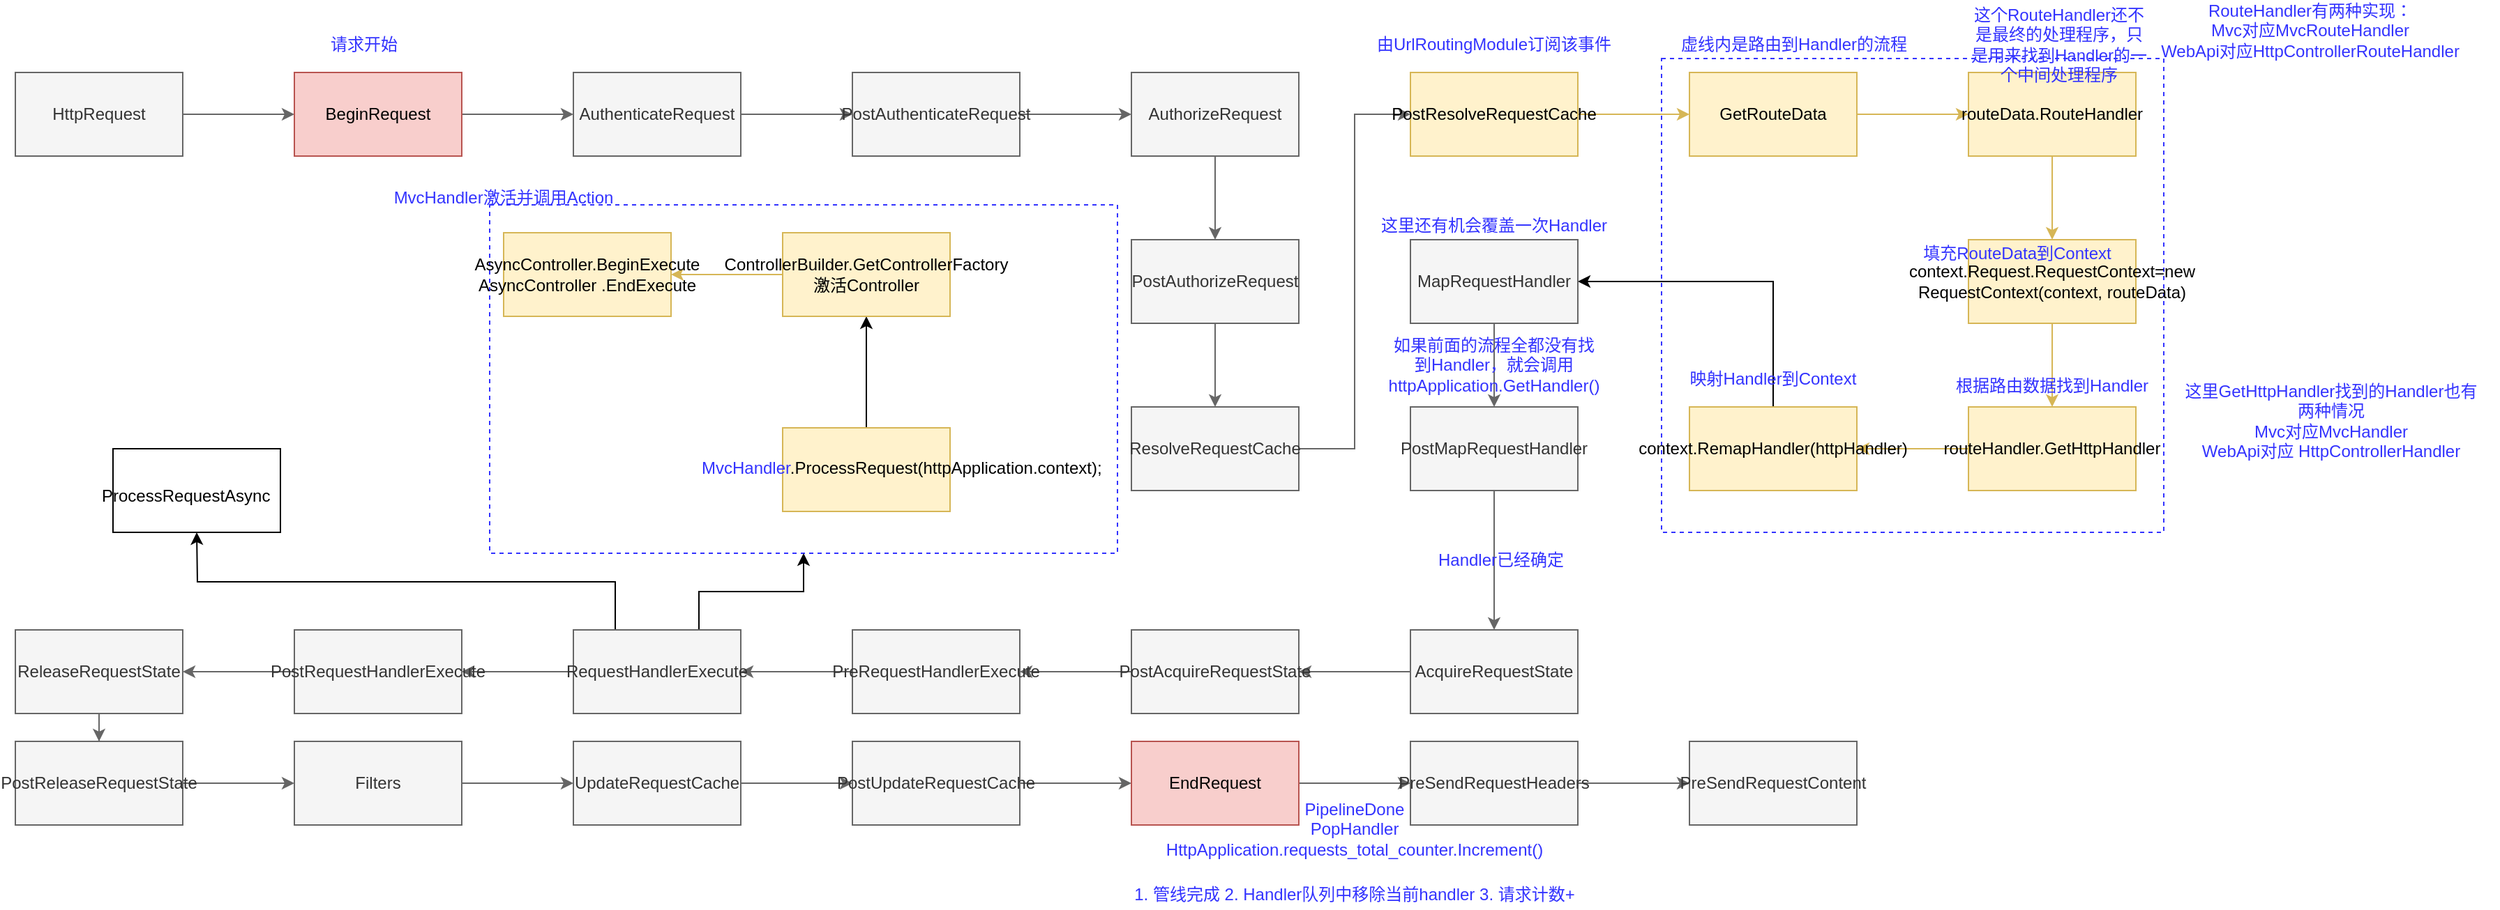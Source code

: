 <mxfile version="12.1.0" type="github" pages="1"><diagram id="ivOXmlOyjrkixMczFJsX" name="Page-1"><mxGraphModel dx="906" dy="1490" grid="1" gridSize="10" guides="1" tooltips="1" connect="1" arrows="1" fold="1" page="1" pageScale="1" pageWidth="1600" pageHeight="900" math="0" shadow="0"><root><mxCell id="0"/><mxCell id="1" parent="0"/><mxCell id="cHqAUBJOy2fZtPv6QNGA-69" value="" style="rounded=0;whiteSpace=wrap;html=1;dashed=1;strokeColor=#3333FF;fillColor=none;fontColor=#3333FF;" parent="1" vertex="1"><mxGeometry x="380" y="135" width="450" height="250" as="geometry"/></mxCell><mxCell id="cHqAUBJOy2fZtPv6QNGA-51" value="" style="rounded=0;whiteSpace=wrap;html=1;fillColor=none;dashed=1;strokeColor=#3333FF;" parent="1" vertex="1"><mxGeometry x="1220" y="30" width="360" height="340" as="geometry"/></mxCell><mxCell id="wByduMAvmVtDEDCS51Q_-6" value="" style="edgeStyle=orthogonalEdgeStyle;rounded=0;orthogonalLoop=1;jettySize=auto;html=1;fillColor=#f5f5f5;strokeColor=#666666;" parent="1" source="wByduMAvmVtDEDCS51Q_-4" target="wByduMAvmVtDEDCS51Q_-5" edge="1"><mxGeometry relative="1" as="geometry"/></mxCell><mxCell id="wByduMAvmVtDEDCS51Q_-4" value="HttpRequest" style="rounded=0;whiteSpace=wrap;html=1;fillColor=#f5f5f5;align=center;strokeColor=#666666;fontColor=#333333;" parent="1" vertex="1"><mxGeometry x="40" y="40" width="120" height="60" as="geometry"/></mxCell><mxCell id="wByduMAvmVtDEDCS51Q_-8" value="" style="edgeStyle=orthogonalEdgeStyle;rounded=0;orthogonalLoop=1;jettySize=auto;html=1;fillColor=#f5f5f5;strokeColor=#666666;" parent="1" source="wByduMAvmVtDEDCS51Q_-5" target="wByduMAvmVtDEDCS51Q_-7" edge="1"><mxGeometry relative="1" as="geometry"/></mxCell><mxCell id="wByduMAvmVtDEDCS51Q_-5" value="BeginRequest" style="rounded=0;whiteSpace=wrap;html=1;fillColor=#f8cecc;align=center;strokeColor=#b85450;" parent="1" vertex="1"><mxGeometry x="240" y="40" width="120" height="60" as="geometry"/></mxCell><mxCell id="wByduMAvmVtDEDCS51Q_-10" value="" style="edgeStyle=orthogonalEdgeStyle;rounded=0;orthogonalLoop=1;jettySize=auto;html=1;fillColor=#f5f5f5;strokeColor=#666666;" parent="1" source="wByduMAvmVtDEDCS51Q_-7" target="wByduMAvmVtDEDCS51Q_-9" edge="1"><mxGeometry relative="1" as="geometry"/></mxCell><mxCell id="wByduMAvmVtDEDCS51Q_-7" value="AuthenticateRequest" style="rounded=0;whiteSpace=wrap;html=1;fillColor=#f5f5f5;align=center;strokeColor=#666666;fontColor=#333333;" parent="1" vertex="1"><mxGeometry x="440" y="40" width="120" height="60" as="geometry"/></mxCell><mxCell id="wByduMAvmVtDEDCS51Q_-12" value="" style="edgeStyle=orthogonalEdgeStyle;rounded=0;orthogonalLoop=1;jettySize=auto;html=1;fillColor=#f5f5f5;strokeColor=#666666;" parent="1" source="wByduMAvmVtDEDCS51Q_-9" target="wByduMAvmVtDEDCS51Q_-11" edge="1"><mxGeometry relative="1" as="geometry"/></mxCell><mxCell id="wByduMAvmVtDEDCS51Q_-9" value="PostAuthenticateRequest" style="rounded=0;whiteSpace=wrap;html=1;fillColor=#f5f5f5;align=center;strokeColor=#666666;fontColor=#333333;" parent="1" vertex="1"><mxGeometry x="640" y="40" width="120" height="60" as="geometry"/></mxCell><mxCell id="cHqAUBJOy2fZtPv6QNGA-33" value="" style="edgeStyle=orthogonalEdgeStyle;rounded=0;orthogonalLoop=1;jettySize=auto;html=1;fillColor=#f5f5f5;strokeColor=#666666;" parent="1" source="wByduMAvmVtDEDCS51Q_-11" target="wByduMAvmVtDEDCS51Q_-13" edge="1"><mxGeometry relative="1" as="geometry"/></mxCell><mxCell id="wByduMAvmVtDEDCS51Q_-11" value="AuthorizeRequest" style="rounded=0;whiteSpace=wrap;html=1;fillColor=#f5f5f5;align=center;strokeColor=#666666;fontColor=#333333;" parent="1" vertex="1"><mxGeometry x="840" y="40" width="120" height="60" as="geometry"/></mxCell><mxCell id="cHqAUBJOy2fZtPv6QNGA-34" value="" style="edgeStyle=orthogonalEdgeStyle;rounded=0;orthogonalLoop=1;jettySize=auto;html=1;fillColor=#f5f5f5;strokeColor=#666666;" parent="1" source="wByduMAvmVtDEDCS51Q_-13" target="wByduMAvmVtDEDCS51Q_-16" edge="1"><mxGeometry relative="1" as="geometry"/></mxCell><mxCell id="wByduMAvmVtDEDCS51Q_-13" value="PostAuthorizeRequest" style="rounded=0;whiteSpace=wrap;html=1;fillColor=#f5f5f5;align=center;strokeColor=#666666;fontColor=#333333;" parent="1" vertex="1"><mxGeometry x="840" y="160" width="120" height="60" as="geometry"/></mxCell><mxCell id="cHqAUBJOy2fZtPv6QNGA-35" style="edgeStyle=orthogonalEdgeStyle;rounded=0;orthogonalLoop=1;jettySize=auto;html=1;entryX=0;entryY=0.5;entryDx=0;entryDy=0;fillColor=#f5f5f5;strokeColor=#666666;" parent="1" source="wByduMAvmVtDEDCS51Q_-16" target="wByduMAvmVtDEDCS51Q_-18" edge="1"><mxGeometry relative="1" as="geometry"/></mxCell><mxCell id="wByduMAvmVtDEDCS51Q_-16" value="ResolveRequestCache" style="rounded=0;whiteSpace=wrap;html=1;fillColor=#f5f5f5;align=center;strokeColor=#666666;fontColor=#333333;" parent="1" vertex="1"><mxGeometry x="840" y="280" width="120" height="60" as="geometry"/></mxCell><mxCell id="cHqAUBJOy2fZtPv6QNGA-38" value="" style="edgeStyle=orthogonalEdgeStyle;rounded=0;orthogonalLoop=1;jettySize=auto;html=1;fillColor=#fff2cc;strokeColor=#d6b656;" parent="1" source="wByduMAvmVtDEDCS51Q_-18" target="cHqAUBJOy2fZtPv6QNGA-37" edge="1"><mxGeometry relative="1" as="geometry"/></mxCell><mxCell id="wByduMAvmVtDEDCS51Q_-18" value="PostResolveRequestCache" style="rounded=0;whiteSpace=wrap;html=1;fillColor=#fff2cc;align=center;strokeColor=#d6b656;" parent="1" vertex="1"><mxGeometry x="1040" y="40" width="120" height="60" as="geometry"/></mxCell><mxCell id="cHqAUBJOy2fZtPv6QNGA-40" value="" style="edgeStyle=orthogonalEdgeStyle;rounded=0;orthogonalLoop=1;jettySize=auto;html=1;fillColor=#fff2cc;strokeColor=#d6b656;" parent="1" source="cHqAUBJOy2fZtPv6QNGA-37" target="cHqAUBJOy2fZtPv6QNGA-39" edge="1"><mxGeometry relative="1" as="geometry"/></mxCell><mxCell id="cHqAUBJOy2fZtPv6QNGA-37" value="GetRouteData" style="rounded=0;whiteSpace=wrap;html=1;fillColor=#fff2cc;align=center;strokeColor=#d6b656;" parent="1" vertex="1"><mxGeometry x="1240" y="40" width="120" height="60" as="geometry"/></mxCell><mxCell id="cHqAUBJOy2fZtPv6QNGA-42" value="" style="edgeStyle=orthogonalEdgeStyle;rounded=0;orthogonalLoop=1;jettySize=auto;html=1;fillColor=#fff2cc;strokeColor=#d6b656;" parent="1" source="cHqAUBJOy2fZtPv6QNGA-39" target="cHqAUBJOy2fZtPv6QNGA-41" edge="1"><mxGeometry relative="1" as="geometry"/></mxCell><mxCell id="cHqAUBJOy2fZtPv6QNGA-39" value="routeData.RouteHandler" style="rounded=0;whiteSpace=wrap;html=1;fillColor=#fff2cc;align=center;strokeColor=#d6b656;" parent="1" vertex="1"><mxGeometry x="1440" y="40" width="120" height="60" as="geometry"/></mxCell><mxCell id="cHqAUBJOy2fZtPv6QNGA-44" value="" style="edgeStyle=orthogonalEdgeStyle;rounded=0;orthogonalLoop=1;jettySize=auto;html=1;fillColor=#fff2cc;strokeColor=#d6b656;" parent="1" source="cHqAUBJOy2fZtPv6QNGA-41" target="cHqAUBJOy2fZtPv6QNGA-43" edge="1"><mxGeometry relative="1" as="geometry"/></mxCell><mxCell id="cHqAUBJOy2fZtPv6QNGA-41" value="context.Request.RequestContext=new RequestContext(context, routeData)" style="rounded=0;whiteSpace=wrap;html=1;fillColor=#fff2cc;align=center;strokeColor=#d6b656;" parent="1" vertex="1"><mxGeometry x="1440" y="160" width="120" height="60" as="geometry"/></mxCell><mxCell id="cHqAUBJOy2fZtPv6QNGA-46" value="" style="edgeStyle=orthogonalEdgeStyle;rounded=0;orthogonalLoop=1;jettySize=auto;html=1;fillColor=#fff2cc;strokeColor=#d6b656;" parent="1" source="cHqAUBJOy2fZtPv6QNGA-43" target="cHqAUBJOy2fZtPv6QNGA-45" edge="1"><mxGeometry relative="1" as="geometry"/></mxCell><mxCell id="cHqAUBJOy2fZtPv6QNGA-43" value="routeHandler.GetHttpHandler" style="rounded=0;whiteSpace=wrap;html=1;fillColor=#fff2cc;align=center;strokeColor=#d6b656;" parent="1" vertex="1"><mxGeometry x="1440" y="280" width="120" height="60" as="geometry"/></mxCell><mxCell id="cHqAUBJOy2fZtPv6QNGA-49" style="edgeStyle=orthogonalEdgeStyle;rounded=0;orthogonalLoop=1;jettySize=auto;html=1;entryX=1;entryY=0.5;entryDx=0;entryDy=0;" parent="1" source="cHqAUBJOy2fZtPv6QNGA-45" target="cHqAUBJOy2fZtPv6QNGA-3" edge="1"><mxGeometry relative="1" as="geometry"><Array as="points"><mxPoint x="1300" y="190"/></Array></mxGeometry></mxCell><mxCell id="cHqAUBJOy2fZtPv6QNGA-45" value="context.RemapHandler(httpHandler)" style="rounded=0;whiteSpace=wrap;html=1;fillColor=#fff2cc;align=center;strokeColor=#d6b656;" parent="1" vertex="1"><mxGeometry x="1240" y="280" width="120" height="60" as="geometry"/></mxCell><mxCell id="cHqAUBJOy2fZtPv6QNGA-6" value="" style="edgeStyle=orthogonalEdgeStyle;rounded=0;orthogonalLoop=1;jettySize=auto;html=1;fillColor=#f5f5f5;strokeColor=#666666;" parent="1" source="cHqAUBJOy2fZtPv6QNGA-3" target="cHqAUBJOy2fZtPv6QNGA-5" edge="1"><mxGeometry relative="1" as="geometry"/></mxCell><mxCell id="cHqAUBJOy2fZtPv6QNGA-3" value="MapRequestHandler" style="rounded=0;whiteSpace=wrap;html=1;fillColor=#f5f5f5;align=center;strokeColor=#666666;fontColor=#333333;" parent="1" vertex="1"><mxGeometry x="1040" y="160" width="120" height="60" as="geometry"/></mxCell><mxCell id="cHqAUBJOy2fZtPv6QNGA-8" value="" style="edgeStyle=orthogonalEdgeStyle;rounded=0;orthogonalLoop=1;jettySize=auto;html=1;fillColor=#f5f5f5;strokeColor=#666666;" parent="1" source="cHqAUBJOy2fZtPv6QNGA-5" target="cHqAUBJOy2fZtPv6QNGA-7" edge="1"><mxGeometry relative="1" as="geometry"/></mxCell><mxCell id="cHqAUBJOy2fZtPv6QNGA-5" value="PostMapRequestHandler" style="rounded=0;whiteSpace=wrap;html=1;fillColor=#f5f5f5;align=center;strokeColor=#666666;fontColor=#333333;" parent="1" vertex="1"><mxGeometry x="1040" y="280" width="120" height="60" as="geometry"/></mxCell><mxCell id="cHqAUBJOy2fZtPv6QNGA-10" value="" style="edgeStyle=orthogonalEdgeStyle;rounded=0;orthogonalLoop=1;jettySize=auto;html=1;fillColor=#f5f5f5;strokeColor=#666666;" parent="1" source="cHqAUBJOy2fZtPv6QNGA-7" target="cHqAUBJOy2fZtPv6QNGA-9" edge="1"><mxGeometry relative="1" as="geometry"/></mxCell><mxCell id="cHqAUBJOy2fZtPv6QNGA-7" value="AcquireRequestState" style="rounded=0;whiteSpace=wrap;html=1;fillColor=#f5f5f5;align=center;strokeColor=#666666;fontColor=#333333;" parent="1" vertex="1"><mxGeometry x="1040" y="440" width="120" height="60" as="geometry"/></mxCell><mxCell id="cHqAUBJOy2fZtPv6QNGA-12" value="" style="edgeStyle=orthogonalEdgeStyle;rounded=0;orthogonalLoop=1;jettySize=auto;html=1;fillColor=#f5f5f5;strokeColor=#666666;" parent="1" source="cHqAUBJOy2fZtPv6QNGA-9" target="cHqAUBJOy2fZtPv6QNGA-11" edge="1"><mxGeometry relative="1" as="geometry"/></mxCell><mxCell id="cHqAUBJOy2fZtPv6QNGA-9" value="PostAcquireRequestState" style="rounded=0;whiteSpace=wrap;html=1;fillColor=#f5f5f5;align=center;strokeColor=#666666;fontColor=#333333;" parent="1" vertex="1"><mxGeometry x="840" y="440" width="120" height="60" as="geometry"/></mxCell><mxCell id="cHqAUBJOy2fZtPv6QNGA-14" value="" style="edgeStyle=orthogonalEdgeStyle;rounded=0;orthogonalLoop=1;jettySize=auto;html=1;fillColor=#f5f5f5;strokeColor=#666666;" parent="1" source="cHqAUBJOy2fZtPv6QNGA-11" target="cHqAUBJOy2fZtPv6QNGA-13" edge="1"><mxGeometry relative="1" as="geometry"/></mxCell><mxCell id="cHqAUBJOy2fZtPv6QNGA-11" value="PreRequestHandlerExecute" style="rounded=0;whiteSpace=wrap;html=1;fillColor=#f5f5f5;align=center;strokeColor=#666666;fontColor=#333333;" parent="1" vertex="1"><mxGeometry x="640" y="440" width="120" height="60" as="geometry"/></mxCell><mxCell id="cHqAUBJOy2fZtPv6QNGA-16" value="" style="edgeStyle=orthogonalEdgeStyle;rounded=0;orthogonalLoop=1;jettySize=auto;html=1;fillColor=#f5f5f5;strokeColor=#666666;" parent="1" source="cHqAUBJOy2fZtPv6QNGA-13" target="cHqAUBJOy2fZtPv6QNGA-15" edge="1"><mxGeometry relative="1" as="geometry"/></mxCell><mxCell id="cHqAUBJOy2fZtPv6QNGA-58" value="" style="edgeStyle=orthogonalEdgeStyle;rounded=0;orthogonalLoop=1;jettySize=auto;html=1;fontColor=#3333FF;exitX=0.75;exitY=0;exitDx=0;exitDy=0;" parent="1" source="cHqAUBJOy2fZtPv6QNGA-13" target="cHqAUBJOy2fZtPv6QNGA-69" edge="1"><mxGeometry relative="1" as="geometry"><Array as="points"/></mxGeometry></mxCell><mxCell id="DjkRwyKqZj0cm9yX4KQR-3" style="edgeStyle=orthogonalEdgeStyle;rounded=0;orthogonalLoop=1;jettySize=auto;html=1;exitX=0.25;exitY=0;exitDx=0;exitDy=0;" edge="1" parent="1" source="cHqAUBJOy2fZtPv6QNGA-13"><mxGeometry relative="1" as="geometry"><mxPoint x="170" y="370" as="targetPoint"/></mxGeometry></mxCell><mxCell id="cHqAUBJOy2fZtPv6QNGA-13" value="RequestHandlerExecute" style="rounded=0;whiteSpace=wrap;html=1;fillColor=#f5f5f5;align=center;strokeColor=#666666;fontColor=#333333;" parent="1" vertex="1"><mxGeometry x="440" y="440" width="120" height="60" as="geometry"/></mxCell><mxCell id="cHqAUBJOy2fZtPv6QNGA-60" value="" style="edgeStyle=orthogonalEdgeStyle;rounded=0;orthogonalLoop=1;jettySize=auto;html=1;fontColor=#3333FF;" parent="1" source="cHqAUBJOy2fZtPv6QNGA-57" edge="1"><mxGeometry relative="1" as="geometry"><mxPoint x="650" y="215" as="targetPoint"/></mxGeometry></mxCell><mxCell id="cHqAUBJOy2fZtPv6QNGA-57" value="&lt;pre style=&quot;background-color: rgb(43 , 43 , 43) ; font-size: 9pt ; font-family: &amp;#34;menlo&amp;#34; ; color: rgb(169 , 183 , 198)&quot;&gt;&lt;br&gt;&lt;/pre&gt;" style="rounded=0;whiteSpace=wrap;html=1;fillColor=#fff2cc;align=center;strokeColor=#d6b656;" parent="1" vertex="1"><mxGeometry x="590" y="295" width="120" height="60" as="geometry"/></mxCell><mxCell id="cHqAUBJOy2fZtPv6QNGA-18" value="" style="edgeStyle=orthogonalEdgeStyle;rounded=0;orthogonalLoop=1;jettySize=auto;html=1;fillColor=#f5f5f5;strokeColor=#666666;" parent="1" source="cHqAUBJOy2fZtPv6QNGA-15" target="cHqAUBJOy2fZtPv6QNGA-17" edge="1"><mxGeometry relative="1" as="geometry"/></mxCell><mxCell id="cHqAUBJOy2fZtPv6QNGA-15" value="PostRequestHandlerExecute" style="rounded=0;whiteSpace=wrap;html=1;fillColor=#f5f5f5;align=center;strokeColor=#666666;fontColor=#333333;" parent="1" vertex="1"><mxGeometry x="240" y="440" width="120" height="60" as="geometry"/></mxCell><mxCell id="cHqAUBJOy2fZtPv6QNGA-20" value="" style="edgeStyle=orthogonalEdgeStyle;rounded=0;orthogonalLoop=1;jettySize=auto;html=1;fillColor=#f5f5f5;strokeColor=#666666;" parent="1" source="cHqAUBJOy2fZtPv6QNGA-17" target="cHqAUBJOy2fZtPv6QNGA-19" edge="1"><mxGeometry relative="1" as="geometry"/></mxCell><mxCell id="cHqAUBJOy2fZtPv6QNGA-17" value="ReleaseRequestState" style="rounded=0;whiteSpace=wrap;html=1;fillColor=#f5f5f5;align=center;strokeColor=#666666;fontColor=#333333;" parent="1" vertex="1"><mxGeometry x="40" y="440" width="120" height="60" as="geometry"/></mxCell><mxCell id="cHqAUBJOy2fZtPv6QNGA-22" value="" style="edgeStyle=orthogonalEdgeStyle;rounded=0;orthogonalLoop=1;jettySize=auto;html=1;fillColor=#f5f5f5;strokeColor=#666666;" parent="1" source="cHqAUBJOy2fZtPv6QNGA-19" target="cHqAUBJOy2fZtPv6QNGA-21" edge="1"><mxGeometry relative="1" as="geometry"/></mxCell><mxCell id="cHqAUBJOy2fZtPv6QNGA-19" value="PostReleaseRequestState" style="rounded=0;whiteSpace=wrap;html=1;fillColor=#f5f5f5;align=center;strokeColor=#666666;fontColor=#333333;" parent="1" vertex="1"><mxGeometry x="40" y="520" width="120" height="60" as="geometry"/></mxCell><mxCell id="cHqAUBJOy2fZtPv6QNGA-24" value="" style="edgeStyle=orthogonalEdgeStyle;rounded=0;orthogonalLoop=1;jettySize=auto;html=1;fillColor=#f5f5f5;strokeColor=#666666;" parent="1" source="cHqAUBJOy2fZtPv6QNGA-21" target="cHqAUBJOy2fZtPv6QNGA-23" edge="1"><mxGeometry relative="1" as="geometry"/></mxCell><mxCell id="cHqAUBJOy2fZtPv6QNGA-21" value="Filters" style="rounded=0;whiteSpace=wrap;html=1;fillColor=#f5f5f5;align=center;strokeColor=#666666;fontColor=#333333;" parent="1" vertex="1"><mxGeometry x="240" y="520" width="120" height="60" as="geometry"/></mxCell><mxCell id="cHqAUBJOy2fZtPv6QNGA-26" value="" style="edgeStyle=orthogonalEdgeStyle;rounded=0;orthogonalLoop=1;jettySize=auto;html=1;fillColor=#f5f5f5;strokeColor=#666666;" parent="1" source="cHqAUBJOy2fZtPv6QNGA-23" target="cHqAUBJOy2fZtPv6QNGA-25" edge="1"><mxGeometry relative="1" as="geometry"/></mxCell><mxCell id="cHqAUBJOy2fZtPv6QNGA-23" value="UpdateRequestCache" style="rounded=0;whiteSpace=wrap;html=1;fillColor=#f5f5f5;align=center;strokeColor=#666666;fontColor=#333333;" parent="1" vertex="1"><mxGeometry x="440" y="520" width="120" height="60" as="geometry"/></mxCell><mxCell id="cHqAUBJOy2fZtPv6QNGA-28" value="" style="edgeStyle=orthogonalEdgeStyle;rounded=0;orthogonalLoop=1;jettySize=auto;html=1;fillColor=#f5f5f5;strokeColor=#666666;" parent="1" source="cHqAUBJOy2fZtPv6QNGA-25" target="cHqAUBJOy2fZtPv6QNGA-27" edge="1"><mxGeometry relative="1" as="geometry"/></mxCell><mxCell id="cHqAUBJOy2fZtPv6QNGA-25" value="PostUpdateRequestCache" style="rounded=0;whiteSpace=wrap;html=1;fillColor=#f5f5f5;align=center;strokeColor=#666666;fontColor=#333333;" parent="1" vertex="1"><mxGeometry x="640" y="520" width="120" height="60" as="geometry"/></mxCell><mxCell id="cHqAUBJOy2fZtPv6QNGA-30" value="" style="edgeStyle=orthogonalEdgeStyle;rounded=0;orthogonalLoop=1;jettySize=auto;html=1;fillColor=#f5f5f5;strokeColor=#666666;" parent="1" source="cHqAUBJOy2fZtPv6QNGA-27" target="cHqAUBJOy2fZtPv6QNGA-29" edge="1"><mxGeometry relative="1" as="geometry"/></mxCell><mxCell id="cHqAUBJOy2fZtPv6QNGA-27" value="EndRequest" style="rounded=0;whiteSpace=wrap;html=1;fillColor=#f8cecc;align=center;strokeColor=#b85450;" parent="1" vertex="1"><mxGeometry x="840" y="520" width="120" height="60" as="geometry"/></mxCell><mxCell id="cHqAUBJOy2fZtPv6QNGA-32" value="" style="edgeStyle=orthogonalEdgeStyle;rounded=0;orthogonalLoop=1;jettySize=auto;html=1;fillColor=#f5f5f5;strokeColor=#666666;" parent="1" source="cHqAUBJOy2fZtPv6QNGA-29" target="cHqAUBJOy2fZtPv6QNGA-31" edge="1"><mxGeometry relative="1" as="geometry"/></mxCell><mxCell id="cHqAUBJOy2fZtPv6QNGA-29" value="PreSendRequestHeaders" style="rounded=0;whiteSpace=wrap;html=1;fillColor=#f5f5f5;align=center;strokeColor=#666666;fontColor=#333333;" parent="1" vertex="1"><mxGeometry x="1040" y="520" width="120" height="60" as="geometry"/></mxCell><mxCell id="cHqAUBJOy2fZtPv6QNGA-31" value="PreSendRequestContent" style="rounded=0;whiteSpace=wrap;html=1;fillColor=#f5f5f5;align=center;strokeColor=#666666;fontColor=#333333;" parent="1" vertex="1"><mxGeometry x="1240" y="520" width="120" height="60" as="geometry"/></mxCell><mxCell id="cHqAUBJOy2fZtPv6QNGA-55" value="虚线内是路由到Handler的流程" style="text;html=1;strokeColor=none;fillColor=none;align=center;verticalAlign=middle;whiteSpace=wrap;rounded=0;dashed=1;fontColor=#3333FF;" parent="1" vertex="1"><mxGeometry x="1220" y="10" width="190" height="20" as="geometry"/></mxCell><mxCell id="cHqAUBJOy2fZtPv6QNGA-56" value="如果前面的流程全都没有找到Handler，就会调用&lt;br&gt;httpApplication.GetHandler()" style="text;html=1;strokeColor=none;fillColor=none;align=center;verticalAlign=middle;whiteSpace=wrap;rounded=0;dashed=1;fontColor=#3333FF;" parent="1" vertex="1"><mxGeometry x="1080" y="240" width="40" height="20" as="geometry"/></mxCell><mxCell id="cHqAUBJOy2fZtPv6QNGA-63" value="" style="edgeStyle=orthogonalEdgeStyle;rounded=0;orthogonalLoop=1;jettySize=auto;html=1;fontColor=#3333FF;fillColor=#fff2cc;strokeColor=#d6b656;" parent="1" source="cHqAUBJOy2fZtPv6QNGA-61" target="cHqAUBJOy2fZtPv6QNGA-62" edge="1"><mxGeometry relative="1" as="geometry"/></mxCell><mxCell id="cHqAUBJOy2fZtPv6QNGA-61" value="ControllerBuilder.GetControllerFactory激活Controller" style="rounded=0;whiteSpace=wrap;html=1;fillColor=#fff2cc;align=center;strokeColor=#d6b656;" parent="1" vertex="1"><mxGeometry x="590" y="155" width="120" height="60" as="geometry"/></mxCell><mxCell id="cHqAUBJOy2fZtPv6QNGA-62" value="AsyncController.BeginExecute&lt;br&gt;AsyncController .EndExecute" style="rounded=0;whiteSpace=wrap;html=1;fillColor=#fff2cc;align=center;strokeColor=#d6b656;" parent="1" vertex="1"><mxGeometry x="390" y="155" width="120" height="60" as="geometry"/></mxCell><mxCell id="cHqAUBJOy2fZtPv6QNGA-65" value="由UrlRoutingModule订阅该事件" style="text;html=1;strokeColor=none;fillColor=none;align=center;verticalAlign=middle;whiteSpace=wrap;rounded=0;dashed=1;fontColor=#3333FF;" parent="1" vertex="1"><mxGeometry x="1010" y="10" width="180" height="20" as="geometry"/></mxCell><mxCell id="cHqAUBJOy2fZtPv6QNGA-67" value="Handler已经确定" style="text;html=1;strokeColor=none;fillColor=none;align=center;verticalAlign=middle;whiteSpace=wrap;rounded=0;dashed=1;fontColor=#3333FF;" parent="1" vertex="1"><mxGeometry x="1010" y="380" width="190" height="20" as="geometry"/></mxCell><mxCell id="cHqAUBJOy2fZtPv6QNGA-68" value="请求开始" style="text;html=1;strokeColor=none;fillColor=none;align=center;verticalAlign=middle;whiteSpace=wrap;rounded=0;dashed=1;fontColor=#3333FF;" parent="1" vertex="1"><mxGeometry x="260" y="10" width="60" height="20" as="geometry"/></mxCell><mxCell id="cHqAUBJOy2fZtPv6QNGA-70" value="MvcHandler激活并调用Action" style="text;html=1;strokeColor=none;fillColor=none;align=center;verticalAlign=middle;whiteSpace=wrap;rounded=0;dashed=1;fontColor=#3333FF;" parent="1" vertex="1"><mxGeometry x="300" y="120" width="180" height="20" as="geometry"/></mxCell><mxCell id="cHqAUBJOy2fZtPv6QNGA-71" value="填充RouteData到Context" style="text;html=1;strokeColor=none;fillColor=none;align=center;verticalAlign=middle;whiteSpace=wrap;rounded=0;dashed=1;fontColor=#3333FF;" parent="1" vertex="1"><mxGeometry x="1400" y="160" width="150" height="20" as="geometry"/></mxCell><mxCell id="cHqAUBJOy2fZtPv6QNGA-72" value="根据路由数据找到Handler" style="text;html=1;strokeColor=none;fillColor=none;align=center;verticalAlign=middle;whiteSpace=wrap;rounded=0;dashed=1;fontColor=#3333FF;" parent="1" vertex="1"><mxGeometry x="1420" y="255" width="160" height="20" as="geometry"/></mxCell><mxCell id="cHqAUBJOy2fZtPv6QNGA-73" value="映射Handler到Context" style="text;html=1;strokeColor=none;fillColor=none;align=center;verticalAlign=middle;whiteSpace=wrap;rounded=0;dashed=1;fontColor=#3333FF;" parent="1" vertex="1"><mxGeometry x="1220" y="250" width="160" height="20" as="geometry"/></mxCell><mxCell id="cHqAUBJOy2fZtPv6QNGA-74" value="这里还有机会覆盖一次Handler" style="text;html=1;strokeColor=none;fillColor=none;align=center;verticalAlign=middle;whiteSpace=wrap;rounded=0;dashed=1;fontColor=#3333FF;" parent="1" vertex="1"><mxGeometry x="1005" y="140" width="190" height="20" as="geometry"/></mxCell><mxCell id="cHqAUBJOy2fZtPv6QNGA-75" value="PipelineDone&lt;br&gt;PopHandler&lt;br&gt;HttpApplication.requests_total_counter.Increment()&lt;br&gt;&lt;br&gt;" style="text;html=1;strokeColor=none;fillColor=none;align=center;verticalAlign=middle;whiteSpace=wrap;rounded=0;dashed=1;fontColor=#3333FF;" parent="1" vertex="1"><mxGeometry x="980" y="580" width="40" height="20" as="geometry"/></mxCell><mxCell id="cHqAUBJOy2fZtPv6QNGA-77" value="1. 管线完成 2. Handler队列中移除当前handler 3. 请求计数+" style="text;html=1;strokeColor=none;fillColor=none;align=center;verticalAlign=middle;whiteSpace=wrap;rounded=0;dashed=1;fontColor=#3333FF;" parent="1" vertex="1"><mxGeometry x="840" y="620" width="320" height="20" as="geometry"/></mxCell><mxCell id="DjkRwyKqZj0cm9yX4KQR-2" value="&lt;span style=&quot;color: rgb(51 , 51 , 255) ; text-align: center ; white-space: normal&quot;&gt;MvcHandler&lt;/span&gt;.ProcessRequest(httpApplication.context);" style="text;html=1;" vertex="1" parent="1"><mxGeometry x="530" y="310" width="290" height="30" as="geometry"/></mxCell><mxCell id="DjkRwyKqZj0cm9yX4KQR-4" value="" style="rounded=0;whiteSpace=wrap;html=1;" vertex="1" parent="1"><mxGeometry x="110" y="310" width="120" height="60" as="geometry"/></mxCell><mxCell id="DjkRwyKqZj0cm9yX4KQR-5" value="ProcessRequestAsync" style="text;html=1;" vertex="1" parent="1"><mxGeometry x="100" y="330" width="150" height="30" as="geometry"/></mxCell><mxCell id="DjkRwyKqZj0cm9yX4KQR-6" value="这个RouteHandler还不是最终的处理程序，只是用来找到Handler的一个中间处理程序" style="text;html=1;strokeColor=none;fillColor=none;align=center;verticalAlign=middle;whiteSpace=wrap;rounded=0;fontColor=#3333FF;" vertex="1" parent="1"><mxGeometry x="1440" y="10" width="130" height="20" as="geometry"/></mxCell><mxCell id="DjkRwyKqZj0cm9yX4KQR-8" value="RouteHandler有两种实现：&lt;br&gt;Mvc对应MvcRouteHandler&lt;br&gt;WebApi对应HttpControllerRouteHandler" style="text;html=1;strokeColor=none;fillColor=none;align=center;verticalAlign=middle;whiteSpace=wrap;rounded=0;fontColor=#3333FF;" vertex="1" parent="1"><mxGeometry x="1550" width="270" height="20" as="geometry"/></mxCell><mxCell id="DjkRwyKqZj0cm9yX4KQR-9" value="这里GetHttpHandler找到的Handler也有两种情况&lt;br&gt;Mvc对应MvcHandler&lt;br&gt;WebApi对应&amp;nbsp;HttpControllerHandler" style="text;html=1;strokeColor=none;fillColor=none;align=center;verticalAlign=middle;whiteSpace=wrap;rounded=0;fontColor=#3333FF;" vertex="1" parent="1"><mxGeometry x="1590" y="280" width="220" height="20" as="geometry"/></mxCell></root></mxGraphModel></diagram></mxfile>